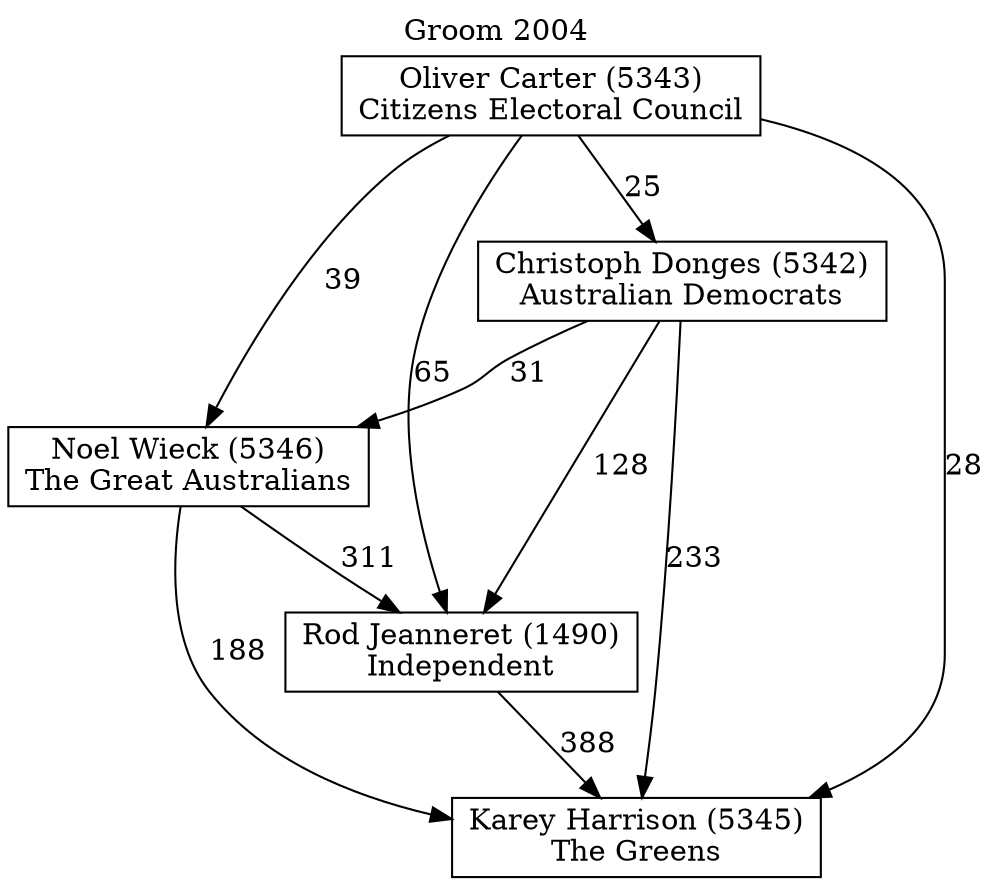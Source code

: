 // House preference flow
digraph "Karey Harrison (5345)_Groom_2004" {
	graph [label="Groom 2004" labelloc=t mclimit=10]
	node [shape=box]
	"Christoph Donges (5342)" [label="Christoph Donges (5342)
Australian Democrats"]
	"Karey Harrison (5345)" [label="Karey Harrison (5345)
The Greens"]
	"Noel Wieck (5346)" [label="Noel Wieck (5346)
The Great Australians"]
	"Oliver Carter (5343)" [label="Oliver Carter (5343)
Citizens Electoral Council"]
	"Rod Jeanneret (1490)" [label="Rod Jeanneret (1490)
Independent"]
	"Christoph Donges (5342)" -> "Karey Harrison (5345)" [label=233]
	"Christoph Donges (5342)" -> "Noel Wieck (5346)" [label=31]
	"Christoph Donges (5342)" -> "Rod Jeanneret (1490)" [label=128]
	"Noel Wieck (5346)" -> "Karey Harrison (5345)" [label=188]
	"Noel Wieck (5346)" -> "Rod Jeanneret (1490)" [label=311]
	"Oliver Carter (5343)" -> "Christoph Donges (5342)" [label=25]
	"Oliver Carter (5343)" -> "Karey Harrison (5345)" [label=28]
	"Oliver Carter (5343)" -> "Noel Wieck (5346)" [label=39]
	"Oliver Carter (5343)" -> "Rod Jeanneret (1490)" [label=65]
	"Rod Jeanneret (1490)" -> "Karey Harrison (5345)" [label=388]
}
